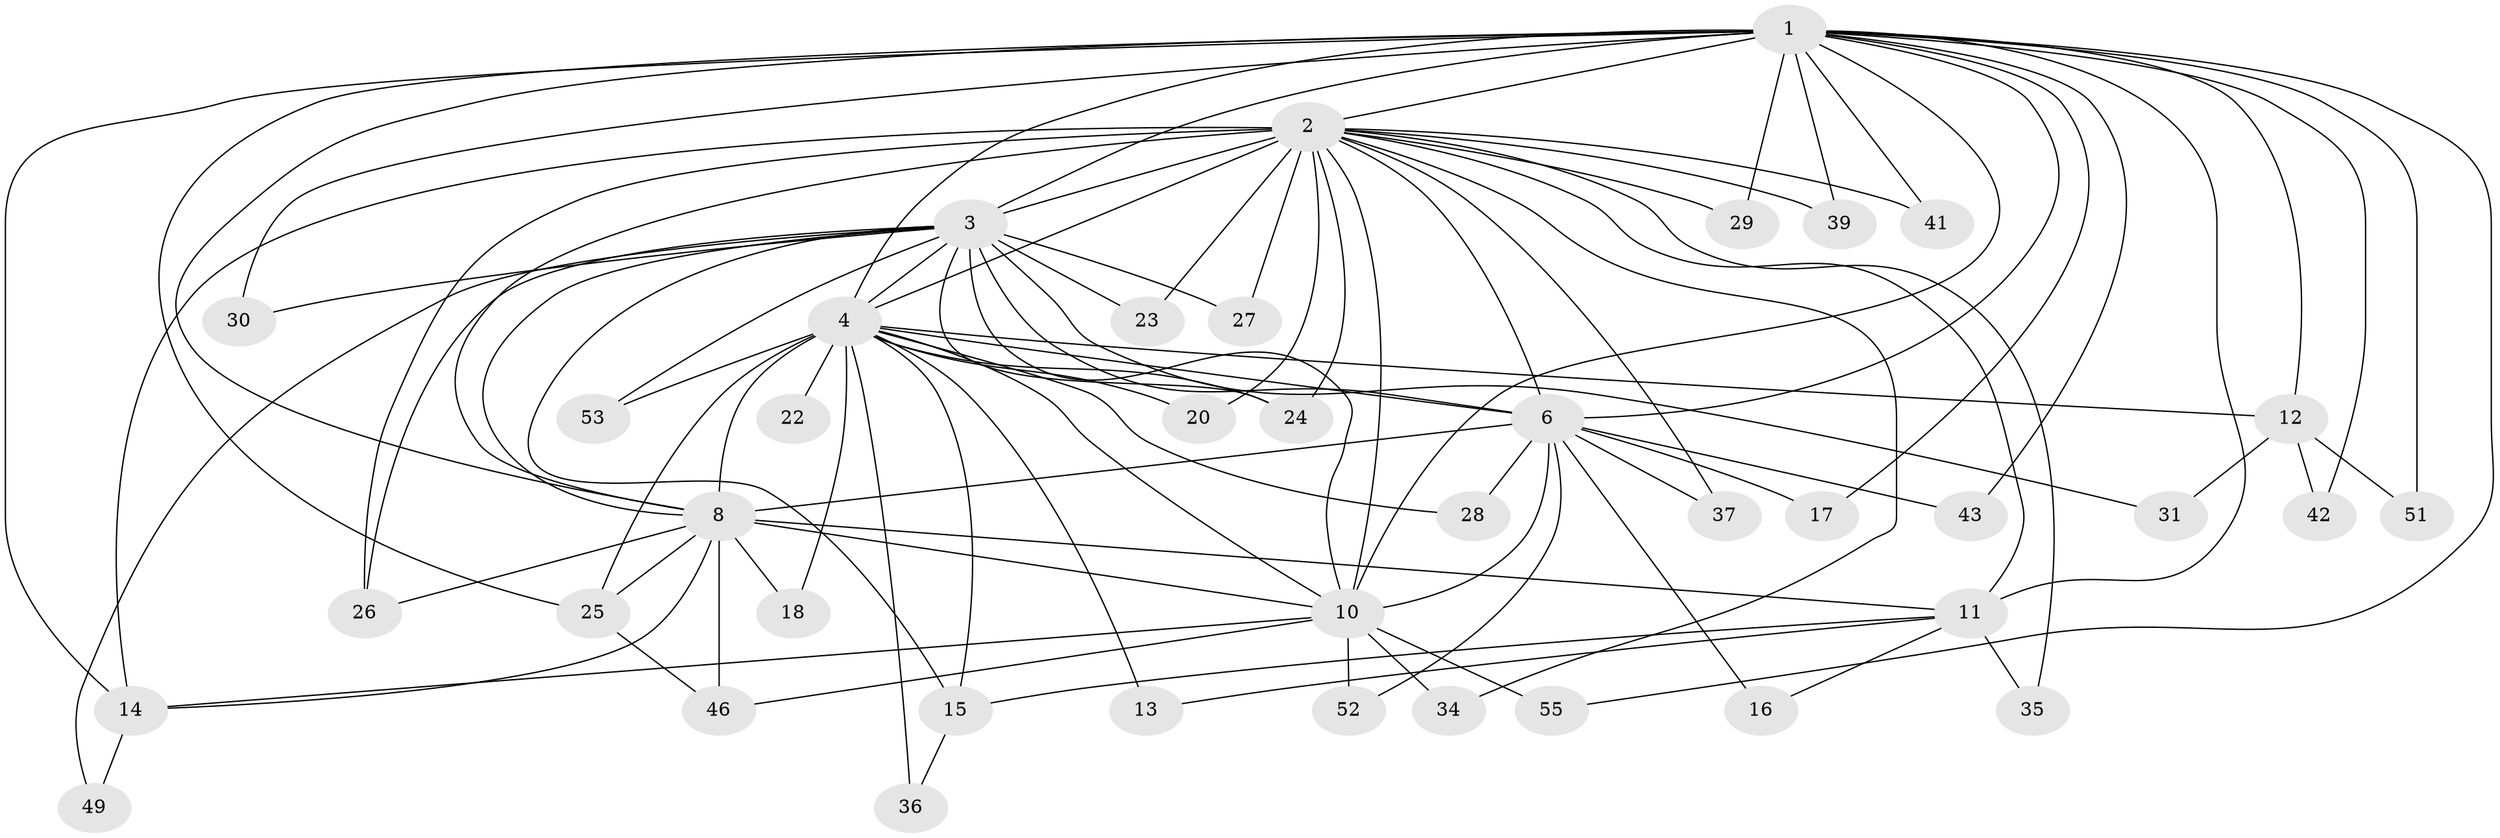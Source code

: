 // original degree distribution, {24: 0.01818181818181818, 17: 0.01818181818181818, 15: 0.03636363636363636, 16: 0.05454545454545454, 14: 0.03636363636363636, 13: 0.01818181818181818, 7: 0.01818181818181818, 6: 0.01818181818181818, 2: 0.6181818181818182, 4: 0.03636363636363636, 3: 0.12727272727272726}
// Generated by graph-tools (version 1.1) at 2025/41/03/06/25 10:41:32]
// undirected, 40 vertices, 94 edges
graph export_dot {
graph [start="1"]
  node [color=gray90,style=filled];
  1 [super="+19"];
  2 [super="+5"];
  3 [super="+7"];
  4 [super="+9"];
  6 [super="+54"];
  8 [super="+44"];
  10 [super="+50"];
  11 [super="+48"];
  12 [super="+45"];
  13;
  14 [super="+21"];
  15 [super="+40"];
  16;
  17;
  18;
  20;
  22;
  23;
  24 [super="+32"];
  25 [super="+33"];
  26 [super="+38"];
  27;
  28;
  29;
  30;
  31;
  34;
  35;
  36;
  37;
  39;
  41;
  42;
  43;
  46 [super="+47"];
  49;
  51;
  52;
  53;
  55;
  1 -- 2 [weight=2];
  1 -- 3 [weight=2];
  1 -- 4 [weight=3];
  1 -- 6;
  1 -- 8;
  1 -- 10 [weight=2];
  1 -- 12;
  1 -- 14;
  1 -- 17;
  1 -- 25;
  1 -- 29;
  1 -- 30;
  1 -- 39;
  1 -- 41;
  1 -- 42;
  1 -- 43;
  1 -- 51;
  1 -- 55;
  1 -- 11;
  2 -- 3 [weight=4];
  2 -- 4 [weight=4];
  2 -- 6 [weight=2];
  2 -- 8 [weight=2];
  2 -- 10 [weight=2];
  2 -- 14;
  2 -- 23;
  2 -- 24;
  2 -- 34;
  2 -- 35;
  2 -- 37;
  2 -- 39;
  2 -- 41;
  2 -- 11;
  2 -- 20;
  2 -- 27;
  2 -- 29;
  2 -- 26;
  3 -- 4 [weight=4];
  3 -- 6 [weight=3];
  3 -- 8 [weight=2];
  3 -- 10 [weight=2];
  3 -- 23;
  3 -- 26;
  3 -- 30;
  3 -- 31;
  3 -- 15;
  3 -- 49;
  3 -- 53;
  3 -- 27;
  3 -- 24;
  4 -- 6 [weight=2];
  4 -- 8 [weight=2];
  4 -- 10 [weight=2];
  4 -- 12 [weight=2];
  4 -- 18;
  4 -- 24;
  4 -- 28;
  4 -- 36;
  4 -- 53;
  4 -- 13;
  4 -- 20;
  4 -- 22;
  4 -- 15;
  4 -- 25;
  6 -- 8;
  6 -- 10;
  6 -- 16;
  6 -- 17;
  6 -- 28;
  6 -- 37;
  6 -- 43;
  6 -- 52;
  8 -- 10;
  8 -- 11;
  8 -- 18;
  8 -- 25;
  8 -- 26;
  8 -- 46;
  8 -- 14;
  10 -- 34;
  10 -- 46;
  10 -- 52;
  10 -- 55;
  10 -- 14;
  11 -- 13;
  11 -- 15;
  11 -- 16;
  11 -- 35;
  12 -- 31;
  12 -- 42;
  12 -- 51;
  14 -- 49;
  15 -- 36;
  25 -- 46;
}
